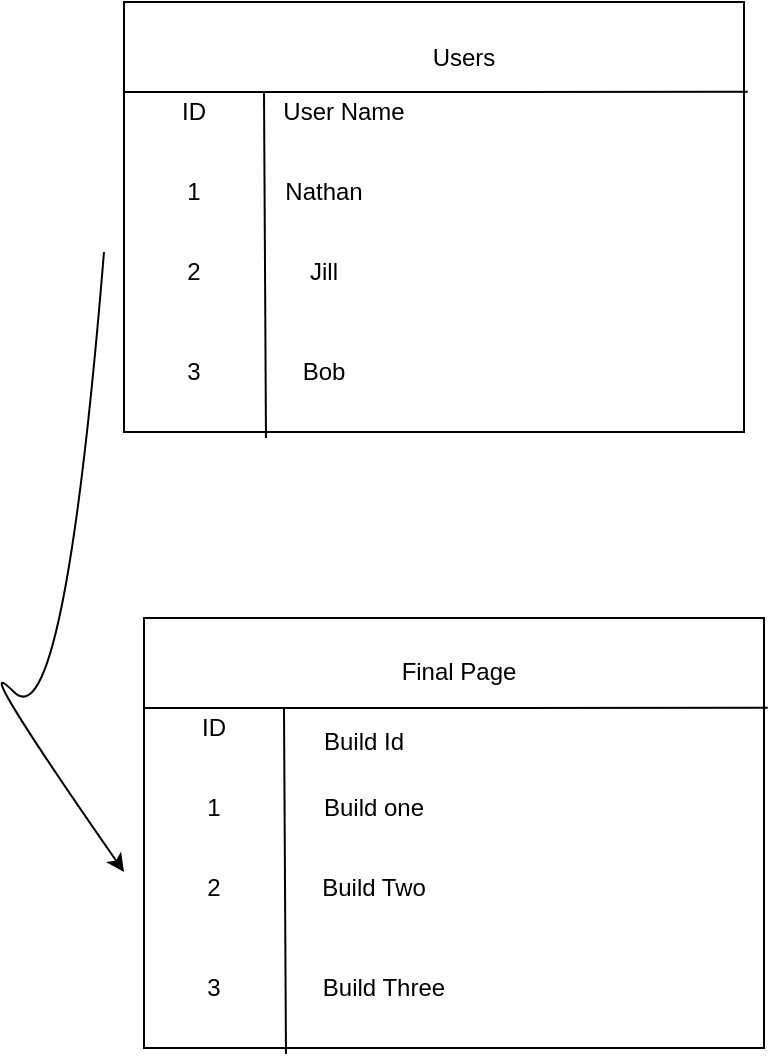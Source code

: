 <mxfile version="14.6.6" type="github">
  <diagram id="aE6t-q_9d1_Y1S6EbVpj" name="Page-1">
    <mxGraphModel dx="1422" dy="791" grid="1" gridSize="10" guides="1" tooltips="1" connect="1" arrows="1" fold="1" page="1" pageScale="1" pageWidth="827" pageHeight="1169" math="0" shadow="0">
      <root>
        <mxCell id="0" />
        <mxCell id="1" parent="0" />
        <mxCell id="Agc5lLFJwl8MDmnhifm_-4" value="" style="rounded=0;whiteSpace=wrap;html=1;" vertex="1" parent="1">
          <mxGeometry x="220" y="215" width="310" height="215" as="geometry" />
        </mxCell>
        <mxCell id="Agc5lLFJwl8MDmnhifm_-3" value="Users" style="text;html=1;strokeColor=none;fillColor=none;align=center;verticalAlign=middle;whiteSpace=wrap;rounded=0;" vertex="1" parent="1">
          <mxGeometry x="265" y="215" width="250" height="55" as="geometry" />
        </mxCell>
        <mxCell id="Agc5lLFJwl8MDmnhifm_-5" value="ID" style="text;html=1;strokeColor=none;fillColor=none;align=center;verticalAlign=middle;whiteSpace=wrap;rounded=0;" vertex="1" parent="1">
          <mxGeometry x="235" y="260" width="40" height="20" as="geometry" />
        </mxCell>
        <mxCell id="Agc5lLFJwl8MDmnhifm_-6" value="User Name" style="text;html=1;strokeColor=none;fillColor=none;align=center;verticalAlign=middle;whiteSpace=wrap;rounded=0;" vertex="1" parent="1">
          <mxGeometry x="280" y="260" width="100" height="20" as="geometry" />
        </mxCell>
        <mxCell id="Agc5lLFJwl8MDmnhifm_-10" value="" style="endArrow=none;html=1;entryX=1.006;entryY=0.209;entryDx=0;entryDy=0;entryPerimeter=0;" edge="1" parent="1" target="Agc5lLFJwl8MDmnhifm_-4">
          <mxGeometry width="50" height="50" relative="1" as="geometry">
            <mxPoint x="220" y="260" as="sourcePoint" />
            <mxPoint x="270" y="210" as="targetPoint" />
          </mxGeometry>
        </mxCell>
        <mxCell id="Agc5lLFJwl8MDmnhifm_-11" value="" style="endArrow=none;html=1;exitX=0.229;exitY=1.014;exitDx=0;exitDy=0;exitPerimeter=0;" edge="1" parent="1" source="Agc5lLFJwl8MDmnhifm_-4">
          <mxGeometry width="50" height="50" relative="1" as="geometry">
            <mxPoint x="240" y="310" as="sourcePoint" />
            <mxPoint x="290" y="260" as="targetPoint" />
          </mxGeometry>
        </mxCell>
        <mxCell id="Agc5lLFJwl8MDmnhifm_-12" value="1" style="text;html=1;strokeColor=none;fillColor=none;align=center;verticalAlign=middle;whiteSpace=wrap;rounded=0;" vertex="1" parent="1">
          <mxGeometry x="235" y="300" width="40" height="20" as="geometry" />
        </mxCell>
        <mxCell id="Agc5lLFJwl8MDmnhifm_-13" value="2" style="text;html=1;strokeColor=none;fillColor=none;align=center;verticalAlign=middle;whiteSpace=wrap;rounded=0;" vertex="1" parent="1">
          <mxGeometry x="235" y="340" width="40" height="20" as="geometry" />
        </mxCell>
        <mxCell id="Agc5lLFJwl8MDmnhifm_-14" value="3" style="text;html=1;strokeColor=none;fillColor=none;align=center;verticalAlign=middle;whiteSpace=wrap;rounded=0;" vertex="1" parent="1">
          <mxGeometry x="235" y="390" width="40" height="20" as="geometry" />
        </mxCell>
        <mxCell id="Agc5lLFJwl8MDmnhifm_-15" value="Nathan" style="text;html=1;strokeColor=none;fillColor=none;align=center;verticalAlign=middle;whiteSpace=wrap;rounded=0;" vertex="1" parent="1">
          <mxGeometry x="300" y="300" width="40" height="20" as="geometry" />
        </mxCell>
        <mxCell id="Agc5lLFJwl8MDmnhifm_-16" value="Jill" style="text;html=1;strokeColor=none;fillColor=none;align=center;verticalAlign=middle;whiteSpace=wrap;rounded=0;" vertex="1" parent="1">
          <mxGeometry x="300" y="340" width="40" height="20" as="geometry" />
        </mxCell>
        <mxCell id="Agc5lLFJwl8MDmnhifm_-17" value="Bob" style="text;html=1;strokeColor=none;fillColor=none;align=center;verticalAlign=middle;whiteSpace=wrap;rounded=0;" vertex="1" parent="1">
          <mxGeometry x="300" y="390" width="40" height="20" as="geometry" />
        </mxCell>
        <mxCell id="Agc5lLFJwl8MDmnhifm_-18" value="" style="rounded=0;whiteSpace=wrap;html=1;" vertex="1" parent="1">
          <mxGeometry x="230" y="523" width="310" height="215" as="geometry" />
        </mxCell>
        <mxCell id="Agc5lLFJwl8MDmnhifm_-20" value="ID" style="text;html=1;strokeColor=none;fillColor=none;align=center;verticalAlign=middle;whiteSpace=wrap;rounded=0;" vertex="1" parent="1">
          <mxGeometry x="245" y="568" width="40" height="20" as="geometry" />
        </mxCell>
        <mxCell id="Agc5lLFJwl8MDmnhifm_-22" value="" style="endArrow=none;html=1;entryX=1.006;entryY=0.209;entryDx=0;entryDy=0;entryPerimeter=0;" edge="1" parent="1" target="Agc5lLFJwl8MDmnhifm_-18">
          <mxGeometry width="50" height="50" relative="1" as="geometry">
            <mxPoint x="230" y="568" as="sourcePoint" />
            <mxPoint x="280" y="518" as="targetPoint" />
          </mxGeometry>
        </mxCell>
        <mxCell id="Agc5lLFJwl8MDmnhifm_-23" value="" style="endArrow=none;html=1;exitX=0.229;exitY=1.014;exitDx=0;exitDy=0;exitPerimeter=0;" edge="1" parent="1" source="Agc5lLFJwl8MDmnhifm_-18">
          <mxGeometry width="50" height="50" relative="1" as="geometry">
            <mxPoint x="250" y="618" as="sourcePoint" />
            <mxPoint x="300" y="568" as="targetPoint" />
          </mxGeometry>
        </mxCell>
        <mxCell id="Agc5lLFJwl8MDmnhifm_-24" value="1" style="text;html=1;strokeColor=none;fillColor=none;align=center;verticalAlign=middle;whiteSpace=wrap;rounded=0;" vertex="1" parent="1">
          <mxGeometry x="245" y="608" width="40" height="20" as="geometry" />
        </mxCell>
        <mxCell id="Agc5lLFJwl8MDmnhifm_-25" value="2" style="text;html=1;strokeColor=none;fillColor=none;align=center;verticalAlign=middle;whiteSpace=wrap;rounded=0;" vertex="1" parent="1">
          <mxGeometry x="245" y="648" width="40" height="20" as="geometry" />
        </mxCell>
        <mxCell id="Agc5lLFJwl8MDmnhifm_-26" value="3" style="text;html=1;strokeColor=none;fillColor=none;align=center;verticalAlign=middle;whiteSpace=wrap;rounded=0;" vertex="1" parent="1">
          <mxGeometry x="245" y="698" width="40" height="20" as="geometry" />
        </mxCell>
        <mxCell id="Agc5lLFJwl8MDmnhifm_-27" value="Build one" style="text;html=1;strokeColor=none;fillColor=none;align=center;verticalAlign=middle;whiteSpace=wrap;rounded=0;" vertex="1" parent="1">
          <mxGeometry x="310" y="608" width="70" height="20" as="geometry" />
        </mxCell>
        <mxCell id="Agc5lLFJwl8MDmnhifm_-28" value="Build Two" style="text;html=1;strokeColor=none;fillColor=none;align=center;verticalAlign=middle;whiteSpace=wrap;rounded=0;" vertex="1" parent="1">
          <mxGeometry x="310" y="648" width="70" height="20" as="geometry" />
        </mxCell>
        <mxCell id="Agc5lLFJwl8MDmnhifm_-29" value="Build Three" style="text;html=1;strokeColor=none;fillColor=none;align=center;verticalAlign=middle;whiteSpace=wrap;rounded=0;" vertex="1" parent="1">
          <mxGeometry x="310" y="698" width="80" height="20" as="geometry" />
        </mxCell>
        <mxCell id="Agc5lLFJwl8MDmnhifm_-31" value="Final Page" style="text;html=1;strokeColor=none;fillColor=none;align=center;verticalAlign=middle;whiteSpace=wrap;rounded=0;" vertex="1" parent="1">
          <mxGeometry x="355" y="540" width="65" height="20" as="geometry" />
        </mxCell>
        <mxCell id="Agc5lLFJwl8MDmnhifm_-32" value="Build Id" style="text;html=1;strokeColor=none;fillColor=none;align=center;verticalAlign=middle;whiteSpace=wrap;rounded=0;" vertex="1" parent="1">
          <mxGeometry x="310" y="575" width="60" height="20" as="geometry" />
        </mxCell>
        <mxCell id="Agc5lLFJwl8MDmnhifm_-33" value="" style="curved=1;endArrow=classic;html=1;" edge="1" parent="1">
          <mxGeometry width="50" height="50" relative="1" as="geometry">
            <mxPoint x="210" y="340" as="sourcePoint" />
            <mxPoint x="220" y="650" as="targetPoint" />
            <Array as="points">
              <mxPoint x="190" y="585" />
              <mxPoint x="140" y="535" />
            </Array>
          </mxGeometry>
        </mxCell>
      </root>
    </mxGraphModel>
  </diagram>
</mxfile>
